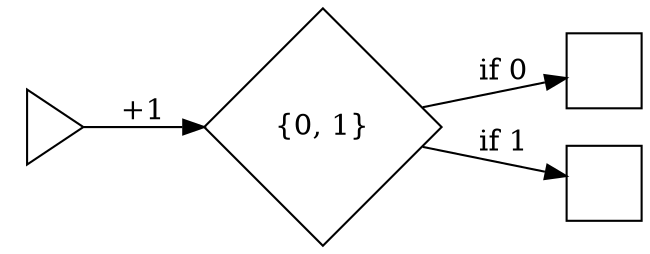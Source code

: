 digraph {
  rankdir = LR

  node [label="", shape="square"]
  input0
  input1

  node [ label = "", shape = "square", orientation = "45" ]
  state [ label = "{0, 1}" ]

  node [ label = "", shape = "triangle",
         orientation = "-90", regular = "true" ]
  output

  subgraph {
    rank = same; input0; input1;
  }

  output -> state [ label = "+1" ]

             state -> input0 [ label = "if 0" ]
             state -> input1 [ label = "if 1" ]
}
